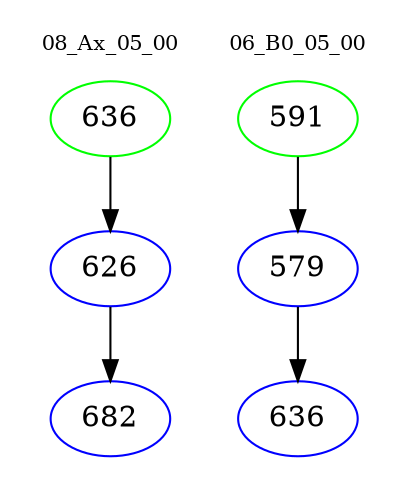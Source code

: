 digraph{
subgraph cluster_0 {
color = white
label = "08_Ax_05_00";
fontsize=10;
T0_636 [label="636", color="green"]
T0_636 -> T0_626 [color="black"]
T0_626 [label="626", color="blue"]
T0_626 -> T0_682 [color="black"]
T0_682 [label="682", color="blue"]
}
subgraph cluster_1 {
color = white
label = "06_B0_05_00";
fontsize=10;
T1_591 [label="591", color="green"]
T1_591 -> T1_579 [color="black"]
T1_579 [label="579", color="blue"]
T1_579 -> T1_636 [color="black"]
T1_636 [label="636", color="blue"]
}
}
